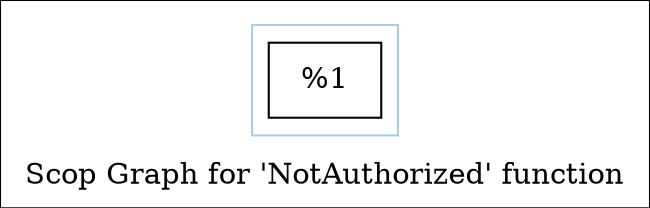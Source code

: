 digraph "Scop Graph for 'NotAuthorized' function" {
	label="Scop Graph for 'NotAuthorized' function";

	Node0x1d45b00 [shape=record,label="{%1}"];
	colorscheme = "paired12"
        subgraph cluster_0x1dfffc0 {
          label = "";
          style = solid;
          color = 1
          Node0x1d45b00;
        }
}
